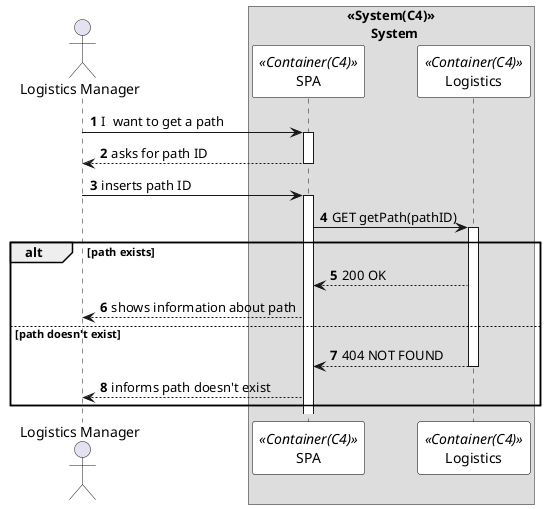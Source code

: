 @startuml getPathSD
autonumber

skinparam sequence {
ParticipantBorderColor black
ParticipantBackgroundColor white
}

actor "Logistics Manager" as manager


box "<<System(C4)>>\n       System"
participant SPA as  SPA <<Container(C4)>>
participant Logistics as  Logistics <<Container(C4)>>


manager -> SPA: I  want to get a path
activate SPA

SPA --> manager: asks for path ID
deactivate SPA

manager -> SPA: inserts path ID
activate SPA

SPA -> Logistics: GET getPath(pathID)
activate Logistics

alt path exists

Logistics --> SPA: 200 OK
SPA --> manager: shows information about path


else path doesn't exist

Logistics --> SPA: 404 NOT FOUND
deactivate Logistics
SPA --> manager: informs path doesn't exist

end

deactivate manager

@enduml